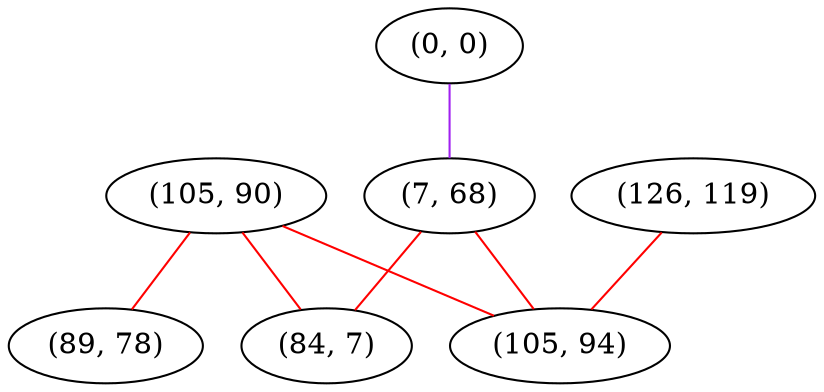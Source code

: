 graph "" {
"(105, 90)";
"(0, 0)";
"(126, 119)";
"(7, 68)";
"(84, 7)";
"(105, 94)";
"(89, 78)";
"(105, 90)" -- "(105, 94)"  [color=red, key=0, weight=1];
"(105, 90)" -- "(84, 7)"  [color=red, key=0, weight=1];
"(105, 90)" -- "(89, 78)"  [color=red, key=0, weight=1];
"(0, 0)" -- "(7, 68)"  [color=purple, key=0, weight=4];
"(126, 119)" -- "(105, 94)"  [color=red, key=0, weight=1];
"(7, 68)" -- "(84, 7)"  [color=red, key=0, weight=1];
"(7, 68)" -- "(105, 94)"  [color=red, key=0, weight=1];
}
